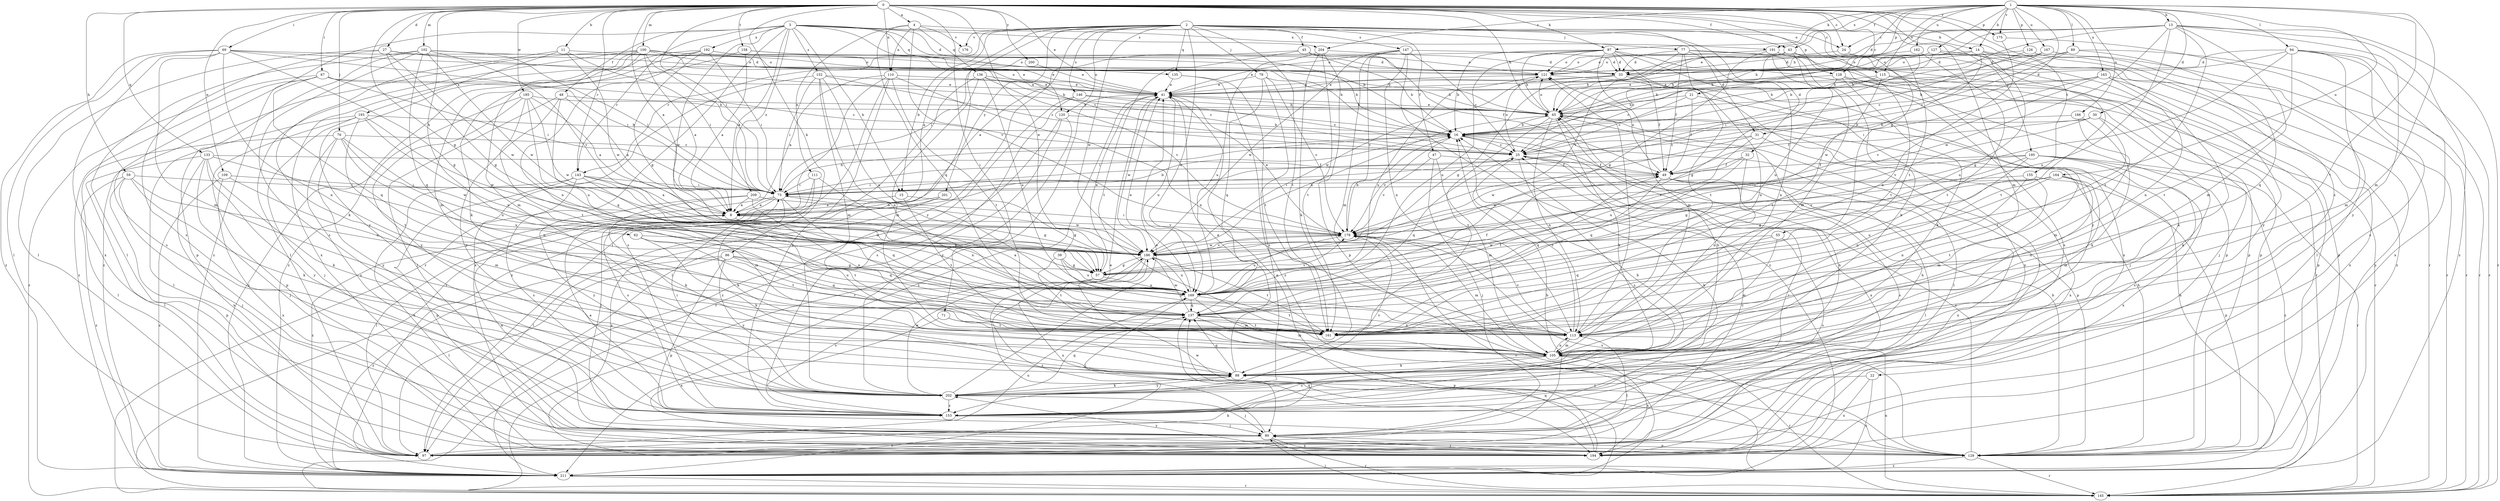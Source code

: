strict digraph  {
0;
1;
2;
3;
4;
8;
11;
13;
14;
15;
16;
21;
22;
24;
25;
27;
30;
31;
32;
33;
39;
41;
43;
45;
47;
48;
49;
55;
57;
59;
62;
65;
67;
69;
71;
73;
76;
77;
79;
80;
86;
87;
88;
89;
94;
97;
100;
102;
105;
109;
110;
111;
113;
115;
120;
121;
126;
127;
128;
129;
133;
135;
136;
137;
143;
145;
146;
147;
152;
153;
155;
158;
161;
162;
163;
164;
166;
167;
169;
175;
176;
178;
185;
186;
191;
192;
193;
194;
195;
200;
201;
202;
204;
209;
211;
0 -> 4  [label=a];
0 -> 8  [label=a];
0 -> 11  [label=b];
0 -> 21  [label=c];
0 -> 22  [label=c];
0 -> 24  [label=c];
0 -> 27  [label=d];
0 -> 39  [label=e];
0 -> 41  [label=e];
0 -> 43  [label=f];
0 -> 55  [label=g];
0 -> 57  [label=g];
0 -> 59  [label=h];
0 -> 62  [label=h];
0 -> 65  [label=h];
0 -> 67  [label=i];
0 -> 69  [label=i];
0 -> 71  [label=i];
0 -> 73  [label=i];
0 -> 76  [label=j];
0 -> 86  [label=k];
0 -> 87  [label=k];
0 -> 100  [label=m];
0 -> 102  [label=m];
0 -> 105  [label=m];
0 -> 109  [label=n];
0 -> 110  [label=n];
0 -> 115  [label=o];
0 -> 133  [label=q];
0 -> 143  [label=r];
0 -> 155  [label=t];
0 -> 158  [label=t];
0 -> 161  [label=t];
0 -> 175  [label=v];
0 -> 185  [label=w];
0 -> 195  [label=y];
0 -> 200  [label=y];
1 -> 13  [label=b];
1 -> 14  [label=b];
1 -> 30  [label=d];
1 -> 31  [label=d];
1 -> 43  [label=f];
1 -> 65  [label=h];
1 -> 87  [label=k];
1 -> 89  [label=l];
1 -> 94  [label=l];
1 -> 105  [label=m];
1 -> 115  [label=o];
1 -> 126  [label=p];
1 -> 127  [label=p];
1 -> 128  [label=p];
1 -> 161  [label=t];
1 -> 162  [label=u];
1 -> 163  [label=u];
1 -> 164  [label=u];
1 -> 166  [label=u];
1 -> 167  [label=u];
1 -> 175  [label=v];
1 -> 191  [label=x];
1 -> 204  [label=z];
2 -> 8  [label=a];
2 -> 14  [label=b];
2 -> 15  [label=b];
2 -> 31  [label=d];
2 -> 32  [label=d];
2 -> 45  [label=f];
2 -> 47  [label=f];
2 -> 77  [label=j];
2 -> 79  [label=j];
2 -> 97  [label=l];
2 -> 120  [label=o];
2 -> 128  [label=p];
2 -> 135  [label=q];
2 -> 143  [label=r];
2 -> 146  [label=s];
2 -> 147  [label=s];
2 -> 161  [label=t];
2 -> 169  [label=u];
2 -> 176  [label=v];
2 -> 186  [label=w];
2 -> 201  [label=y];
2 -> 202  [label=y];
3 -> 8  [label=a];
3 -> 15  [label=b];
3 -> 16  [label=b];
3 -> 33  [label=d];
3 -> 48  [label=f];
3 -> 120  [label=o];
3 -> 135  [label=q];
3 -> 143  [label=r];
3 -> 145  [label=r];
3 -> 152  [label=s];
3 -> 186  [label=w];
3 -> 191  [label=x];
3 -> 192  [label=x];
3 -> 204  [label=z];
3 -> 209  [label=z];
3 -> 211  [label=z];
4 -> 24  [label=c];
4 -> 110  [label=n];
4 -> 111  [label=n];
4 -> 136  [label=q];
4 -> 137  [label=q];
4 -> 176  [label=v];
4 -> 178  [label=v];
8 -> 16  [label=b];
8 -> 161  [label=t];
8 -> 178  [label=v];
11 -> 73  [label=i];
11 -> 88  [label=k];
11 -> 121  [label=o];
11 -> 186  [label=w];
11 -> 193  [label=x];
13 -> 16  [label=b];
13 -> 24  [label=c];
13 -> 33  [label=d];
13 -> 41  [label=e];
13 -> 65  [label=h];
13 -> 105  [label=m];
13 -> 145  [label=r];
13 -> 161  [label=t];
13 -> 169  [label=u];
13 -> 186  [label=w];
13 -> 202  [label=y];
13 -> 211  [label=z];
14 -> 65  [label=h];
14 -> 121  [label=o];
14 -> 169  [label=u];
14 -> 186  [label=w];
14 -> 202  [label=y];
14 -> 211  [label=z];
15 -> 8  [label=a];
15 -> 57  [label=g];
15 -> 161  [label=t];
16 -> 25  [label=c];
16 -> 73  [label=i];
16 -> 129  [label=p];
16 -> 178  [label=v];
16 -> 194  [label=x];
21 -> 25  [label=c];
21 -> 49  [label=f];
21 -> 65  [label=h];
21 -> 80  [label=j];
22 -> 194  [label=x];
22 -> 202  [label=y];
22 -> 211  [label=z];
24 -> 121  [label=o];
24 -> 129  [label=p];
25 -> 49  [label=f];
25 -> 121  [label=o];
25 -> 137  [label=q];
25 -> 153  [label=s];
27 -> 16  [label=b];
27 -> 57  [label=g];
27 -> 97  [label=l];
27 -> 121  [label=o];
27 -> 153  [label=s];
27 -> 186  [label=w];
30 -> 16  [label=b];
30 -> 49  [label=f];
30 -> 88  [label=k];
30 -> 161  [label=t];
30 -> 178  [label=v];
31 -> 25  [label=c];
31 -> 169  [label=u];
31 -> 186  [label=w];
31 -> 194  [label=x];
32 -> 49  [label=f];
32 -> 113  [label=n];
32 -> 137  [label=q];
32 -> 186  [label=w];
33 -> 41  [label=e];
33 -> 49  [label=f];
33 -> 57  [label=g];
33 -> 97  [label=l];
33 -> 186  [label=w];
39 -> 57  [label=g];
39 -> 113  [label=n];
39 -> 161  [label=t];
39 -> 169  [label=u];
41 -> 65  [label=h];
41 -> 145  [label=r];
41 -> 169  [label=u];
41 -> 186  [label=w];
41 -> 211  [label=z];
43 -> 25  [label=c];
43 -> 65  [label=h];
43 -> 121  [label=o];
43 -> 161  [label=t];
43 -> 169  [label=u];
43 -> 202  [label=y];
45 -> 8  [label=a];
45 -> 16  [label=b];
45 -> 49  [label=f];
45 -> 121  [label=o];
45 -> 161  [label=t];
47 -> 49  [label=f];
47 -> 80  [label=j];
47 -> 105  [label=m];
47 -> 178  [label=v];
48 -> 8  [label=a];
48 -> 65  [label=h];
48 -> 80  [label=j];
48 -> 137  [label=q];
48 -> 202  [label=y];
49 -> 73  [label=i];
49 -> 97  [label=l];
49 -> 121  [label=o];
49 -> 137  [label=q];
49 -> 153  [label=s];
49 -> 194  [label=x];
55 -> 105  [label=m];
55 -> 137  [label=q];
55 -> 153  [label=s];
55 -> 186  [label=w];
57 -> 41  [label=e];
57 -> 153  [label=s];
57 -> 169  [label=u];
59 -> 73  [label=i];
59 -> 80  [label=j];
59 -> 88  [label=k];
59 -> 129  [label=p];
59 -> 169  [label=u];
59 -> 211  [label=z];
62 -> 88  [label=k];
62 -> 137  [label=q];
62 -> 161  [label=t];
62 -> 186  [label=w];
65 -> 16  [label=b];
65 -> 41  [label=e];
65 -> 88  [label=k];
65 -> 97  [label=l];
65 -> 113  [label=n];
65 -> 121  [label=o];
65 -> 161  [label=t];
67 -> 25  [label=c];
67 -> 41  [label=e];
67 -> 73  [label=i];
67 -> 137  [label=q];
67 -> 145  [label=r];
67 -> 153  [label=s];
67 -> 211  [label=z];
69 -> 33  [label=d];
69 -> 41  [label=e];
69 -> 57  [label=g];
69 -> 73  [label=i];
69 -> 97  [label=l];
69 -> 105  [label=m];
69 -> 113  [label=n];
69 -> 194  [label=x];
69 -> 211  [label=z];
71 -> 105  [label=m];
71 -> 161  [label=t];
71 -> 194  [label=x];
73 -> 8  [label=a];
73 -> 16  [label=b];
73 -> 57  [label=g];
73 -> 88  [label=k];
73 -> 97  [label=l];
73 -> 137  [label=q];
73 -> 211  [label=z];
76 -> 25  [label=c];
76 -> 97  [label=l];
76 -> 113  [label=n];
76 -> 153  [label=s];
76 -> 169  [label=u];
76 -> 186  [label=w];
76 -> 202  [label=y];
77 -> 33  [label=d];
77 -> 49  [label=f];
77 -> 113  [label=n];
77 -> 129  [label=p];
77 -> 145  [label=r];
77 -> 161  [label=t];
77 -> 178  [label=v];
79 -> 41  [label=e];
79 -> 65  [label=h];
79 -> 137  [label=q];
79 -> 153  [label=s];
79 -> 178  [label=v];
80 -> 8  [label=a];
80 -> 16  [label=b];
80 -> 25  [label=c];
80 -> 41  [label=e];
80 -> 65  [label=h];
80 -> 97  [label=l];
80 -> 129  [label=p];
80 -> 145  [label=r];
80 -> 194  [label=x];
86 -> 57  [label=g];
86 -> 97  [label=l];
86 -> 129  [label=p];
86 -> 137  [label=q];
86 -> 169  [label=u];
86 -> 202  [label=y];
86 -> 211  [label=z];
87 -> 16  [label=b];
87 -> 33  [label=d];
87 -> 65  [label=h];
87 -> 73  [label=i];
87 -> 105  [label=m];
87 -> 113  [label=n];
87 -> 121  [label=o];
87 -> 129  [label=p];
87 -> 169  [label=u];
87 -> 194  [label=x];
88 -> 41  [label=e];
88 -> 65  [label=h];
88 -> 137  [label=q];
88 -> 202  [label=y];
89 -> 16  [label=b];
89 -> 25  [label=c];
89 -> 121  [label=o];
89 -> 137  [label=q];
89 -> 145  [label=r];
94 -> 33  [label=d];
94 -> 57  [label=g];
94 -> 65  [label=h];
94 -> 105  [label=m];
94 -> 145  [label=r];
94 -> 153  [label=s];
94 -> 161  [label=t];
94 -> 194  [label=x];
97 -> 16  [label=b];
97 -> 25  [label=c];
97 -> 88  [label=k];
97 -> 169  [label=u];
100 -> 8  [label=a];
100 -> 25  [label=c];
100 -> 41  [label=e];
100 -> 65  [label=h];
100 -> 73  [label=i];
100 -> 97  [label=l];
100 -> 105  [label=m];
100 -> 121  [label=o];
100 -> 194  [label=x];
100 -> 202  [label=y];
100 -> 211  [label=z];
102 -> 73  [label=i];
102 -> 97  [label=l];
102 -> 121  [label=o];
102 -> 129  [label=p];
102 -> 137  [label=q];
102 -> 153  [label=s];
102 -> 178  [label=v];
102 -> 186  [label=w];
105 -> 88  [label=k];
105 -> 113  [label=n];
105 -> 145  [label=r];
105 -> 153  [label=s];
105 -> 194  [label=x];
109 -> 73  [label=i];
109 -> 105  [label=m];
109 -> 194  [label=x];
109 -> 211  [label=z];
110 -> 8  [label=a];
110 -> 41  [label=e];
110 -> 113  [label=n];
110 -> 145  [label=r];
110 -> 153  [label=s];
110 -> 161  [label=t];
110 -> 211  [label=z];
111 -> 73  [label=i];
111 -> 80  [label=j];
111 -> 113  [label=n];
111 -> 153  [label=s];
113 -> 25  [label=c];
113 -> 97  [label=l];
113 -> 105  [label=m];
113 -> 121  [label=o];
113 -> 178  [label=v];
115 -> 25  [label=c];
115 -> 41  [label=e];
115 -> 80  [label=j];
115 -> 129  [label=p];
115 -> 161  [label=t];
120 -> 16  [label=b];
120 -> 145  [label=r];
120 -> 202  [label=y];
120 -> 211  [label=z];
121 -> 41  [label=e];
121 -> 169  [label=u];
121 -> 194  [label=x];
126 -> 33  [label=d];
126 -> 73  [label=i];
126 -> 97  [label=l];
126 -> 145  [label=r];
127 -> 16  [label=b];
127 -> 65  [label=h];
127 -> 113  [label=n];
127 -> 121  [label=o];
127 -> 161  [label=t];
128 -> 41  [label=e];
128 -> 57  [label=g];
128 -> 88  [label=k];
128 -> 145  [label=r];
128 -> 153  [label=s];
129 -> 16  [label=b];
129 -> 25  [label=c];
129 -> 65  [label=h];
129 -> 145  [label=r];
129 -> 178  [label=v];
129 -> 186  [label=w];
129 -> 211  [label=z];
133 -> 49  [label=f];
133 -> 80  [label=j];
133 -> 88  [label=k];
133 -> 97  [label=l];
133 -> 169  [label=u];
133 -> 194  [label=x];
133 -> 202  [label=y];
135 -> 41  [label=e];
135 -> 161  [label=t];
135 -> 211  [label=z];
136 -> 25  [label=c];
136 -> 41  [label=e];
136 -> 105  [label=m];
136 -> 153  [label=s];
136 -> 169  [label=u];
136 -> 178  [label=v];
137 -> 49  [label=f];
137 -> 113  [label=n];
137 -> 129  [label=p];
137 -> 161  [label=t];
137 -> 186  [label=w];
143 -> 8  [label=a];
143 -> 73  [label=i];
143 -> 105  [label=m];
143 -> 129  [label=p];
143 -> 153  [label=s];
143 -> 169  [label=u];
143 -> 194  [label=x];
145 -> 80  [label=j];
145 -> 113  [label=n];
146 -> 25  [label=c];
146 -> 65  [label=h];
146 -> 97  [label=l];
146 -> 153  [label=s];
147 -> 25  [label=c];
147 -> 33  [label=d];
147 -> 41  [label=e];
147 -> 105  [label=m];
147 -> 113  [label=n];
147 -> 178  [label=v];
147 -> 186  [label=w];
147 -> 211  [label=z];
152 -> 25  [label=c];
152 -> 41  [label=e];
152 -> 73  [label=i];
152 -> 105  [label=m];
152 -> 113  [label=n];
152 -> 169  [label=u];
152 -> 194  [label=x];
153 -> 8  [label=a];
153 -> 16  [label=b];
153 -> 65  [label=h];
153 -> 80  [label=j];
155 -> 73  [label=i];
155 -> 105  [label=m];
155 -> 113  [label=n];
155 -> 129  [label=p];
158 -> 8  [label=a];
158 -> 16  [label=b];
158 -> 33  [label=d];
158 -> 105  [label=m];
162 -> 33  [label=d];
162 -> 73  [label=i];
162 -> 161  [label=t];
163 -> 41  [label=e];
163 -> 65  [label=h];
163 -> 73  [label=i];
163 -> 88  [label=k];
163 -> 129  [label=p];
163 -> 178  [label=v];
163 -> 194  [label=x];
164 -> 57  [label=g];
164 -> 73  [label=i];
164 -> 105  [label=m];
164 -> 113  [label=n];
164 -> 161  [label=t];
164 -> 169  [label=u];
164 -> 178  [label=v];
166 -> 16  [label=b];
166 -> 88  [label=k];
166 -> 105  [label=m];
167 -> 16  [label=b];
167 -> 25  [label=c];
167 -> 33  [label=d];
167 -> 145  [label=r];
169 -> 8  [label=a];
169 -> 41  [label=e];
169 -> 49  [label=f];
169 -> 80  [label=j];
169 -> 105  [label=m];
169 -> 137  [label=q];
169 -> 161  [label=t];
169 -> 178  [label=v];
175 -> 113  [label=n];
175 -> 145  [label=r];
178 -> 16  [label=b];
178 -> 41  [label=e];
178 -> 73  [label=i];
178 -> 105  [label=m];
178 -> 169  [label=u];
178 -> 186  [label=w];
185 -> 8  [label=a];
185 -> 65  [label=h];
185 -> 161  [label=t];
185 -> 169  [label=u];
185 -> 186  [label=w];
185 -> 202  [label=y];
185 -> 211  [label=z];
186 -> 57  [label=g];
186 -> 65  [label=h];
186 -> 161  [label=t];
186 -> 169  [label=u];
186 -> 178  [label=v];
186 -> 194  [label=x];
186 -> 211  [label=z];
191 -> 57  [label=g];
191 -> 88  [label=k];
191 -> 105  [label=m];
191 -> 121  [label=o];
191 -> 129  [label=p];
192 -> 16  [label=b];
192 -> 57  [label=g];
192 -> 73  [label=i];
192 -> 88  [label=k];
192 -> 113  [label=n];
192 -> 121  [label=o];
192 -> 211  [label=z];
193 -> 16  [label=b];
193 -> 80  [label=j];
193 -> 97  [label=l];
193 -> 129  [label=p];
193 -> 161  [label=t];
193 -> 169  [label=u];
193 -> 186  [label=w];
194 -> 41  [label=e];
194 -> 80  [label=j];
194 -> 137  [label=q];
194 -> 202  [label=y];
195 -> 49  [label=f];
195 -> 57  [label=g];
195 -> 113  [label=n];
195 -> 145  [label=r];
195 -> 153  [label=s];
195 -> 178  [label=v];
195 -> 194  [label=x];
195 -> 211  [label=z];
200 -> 41  [label=e];
201 -> 8  [label=a];
201 -> 97  [label=l];
201 -> 194  [label=x];
202 -> 41  [label=e];
202 -> 73  [label=i];
202 -> 80  [label=j];
202 -> 88  [label=k];
202 -> 137  [label=q];
202 -> 153  [label=s];
202 -> 178  [label=v];
202 -> 186  [label=w];
204 -> 33  [label=d];
204 -> 88  [label=k];
204 -> 129  [label=p];
204 -> 161  [label=t];
204 -> 169  [label=u];
209 -> 8  [label=a];
209 -> 88  [label=k];
209 -> 113  [label=n];
209 -> 186  [label=w];
209 -> 202  [label=y];
211 -> 65  [label=h];
211 -> 137  [label=q];
211 -> 145  [label=r];
211 -> 178  [label=v];
}

